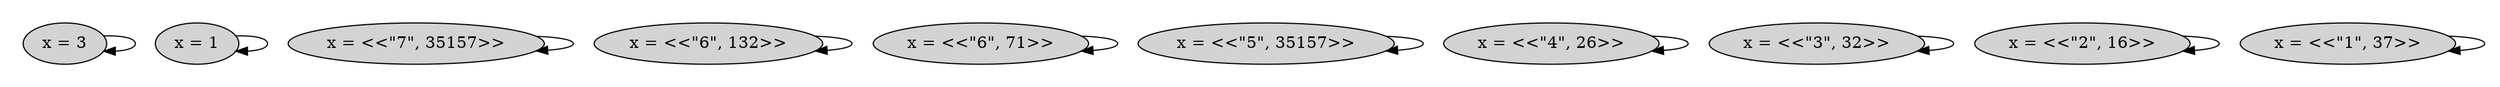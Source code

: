 strict digraph DiskGraph {
nodesep=0.35;
subgraph cluster_graph {
color="white";
-8714631190595358265 [label="x = <<\"1\", 37>>",style = filled]
4791116311436766832 [label="x = <<\"2\", 16>>",style = filled]
-4988819755933655245 [label="x = <<\"3\", 32>>",style = filled]
3507760491754526711 [label="x = <<\"4\", 26>>",style = filled]
4156836481956588091 [label="x = <<\"5\", 35157>>",style = filled]
7981769454953609343 [label="x = <<\"6\", 71>>",style = filled]
408375458138110957 [label="x = <<\"6\", 132>>",style = filled]
3527994426191400532 [label="x = <<\"7\", 35157>>",style = filled]
-6230161439325923452 [label="x = 1",style = filled]
7158667421841284535 [label="x = 3",style = filled]
-8714631190595358265 -> -8714631190595358265 [label="",color="black",fontcolor="black"];
4791116311436766832 -> 4791116311436766832 [label="",color="black",fontcolor="black"];
-4988819755933655245 -> -4988819755933655245 [label="",color="black",fontcolor="black"];
3507760491754526711 -> 3507760491754526711 [label="",color="black",fontcolor="black"];
4156836481956588091 -> 4156836481956588091 [label="",color="black",fontcolor="black"];
7981769454953609343 -> 7981769454953609343 [label="",color="black",fontcolor="black"];
408375458138110957 -> 408375458138110957 [label="",color="black",fontcolor="black"];
3527994426191400532 -> 3527994426191400532 [label="",color="black",fontcolor="black"];
-6230161439325923452 -> -6230161439325923452 [label="",color="black",fontcolor="black"];
7158667421841284535 -> 7158667421841284535 [label="",color="black",fontcolor="black"];
{rank = same; 3507760491754526711;4156836481956588091;-8714631190595358265;-6230161439325923452;-4988819755933655245;408375458138110957;7158667421841284535;7981769454953609343;3527994426191400532;4791116311436766832;}
}
}